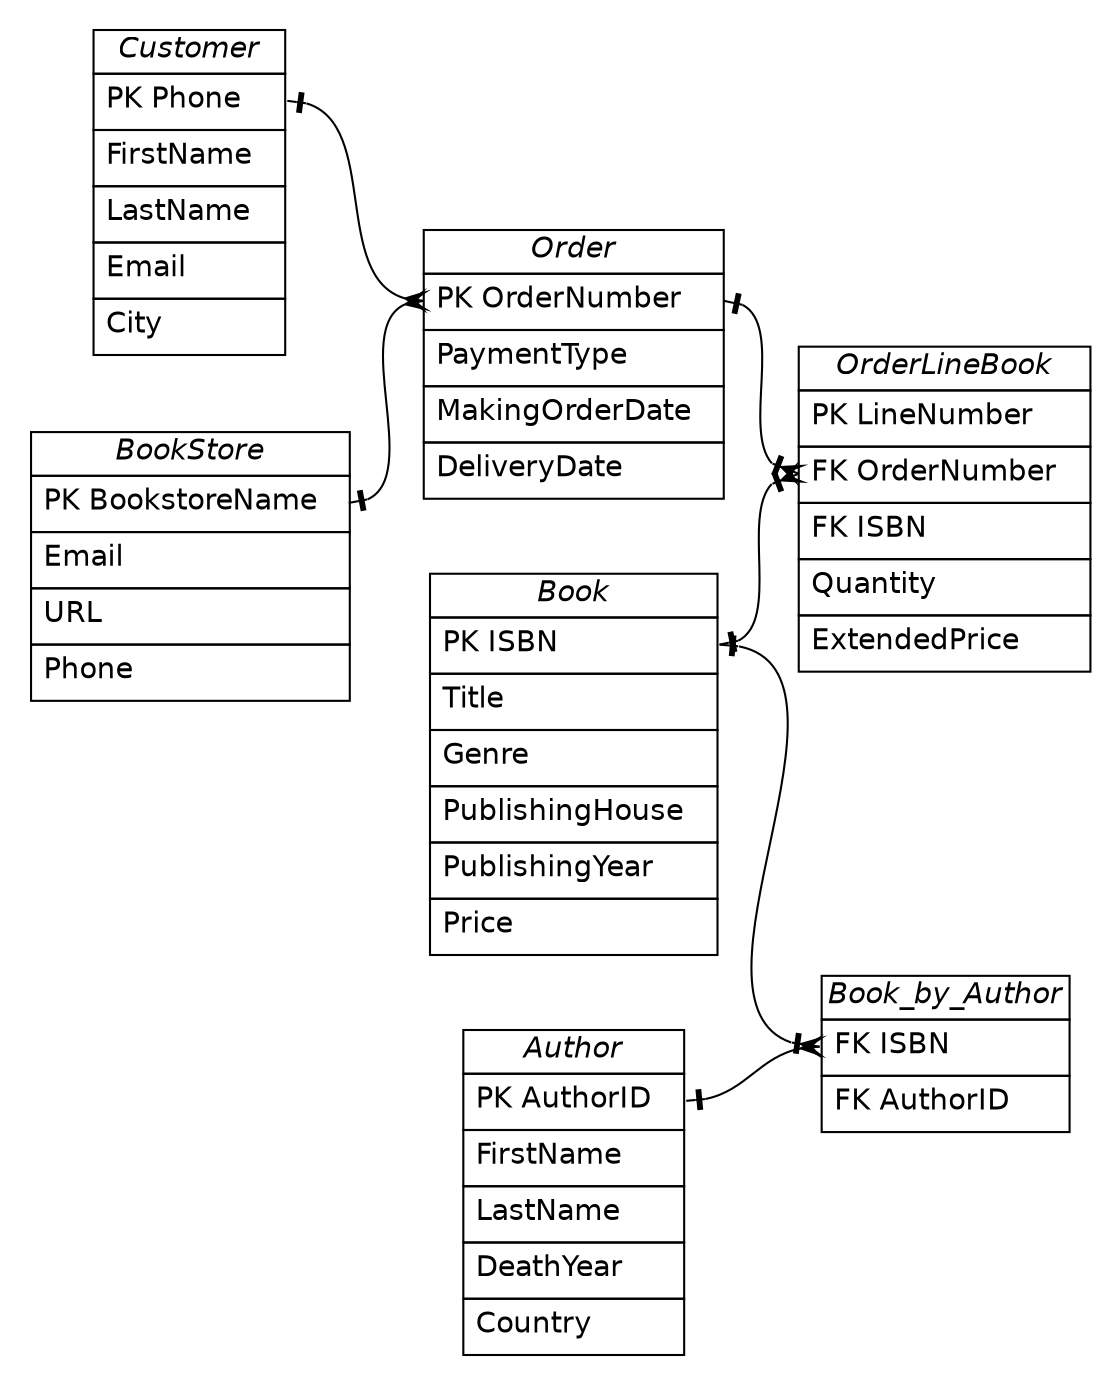 /* created with ERDot < https://github.com/ehne/ERDot > */
digraph G {
    graph [
        nodesep=0.5;
        rankdir="LR";
        concentrate=true;
        splines="spline";
        fontname="Helvetica";
        pad="0.2,0.2",
        label="",
        
    ];
    
    node [shape=plain, fontname="Helvetica"];
    edge [
        dir=both,
        fontsize=12,
        arrowsize=0.9,
        penwidth=1.0,
        labelangle=32,
        labeldistance=1.8,
        fontname="Helvetica"
    ];
    
    "Customer" [ label=<
        <table border="0" cellborder="1" cellspacing="0" >
        <tr><td><i>Customer</i></td></tr>
        <tr><td port="Phone" align="left" cellpadding="5">PK Phone <font color="grey60"> </font></td></tr>
        <tr><td port="FirstName" align="left" cellpadding="5">FirstName <font color="grey60"> </font></td></tr>
        <tr><td port="LastName" align="left" cellpadding="5">LastName <font color="grey60"> </font></td></tr>
        <tr><td port="Email" align="left" cellpadding="5">Email <font color="grey60"> </font></td></tr>
        <tr><td port="City" align="left" cellpadding="5">City <font color="grey60"> </font></td></tr>
    </table>>];
    "BookStore" [ label=<
        <table border="0" cellborder="1" cellspacing="0" >
        <tr><td><i>BookStore</i></td></tr>
        <tr><td port="BookstoreName" align="left" cellpadding="5">PK BookstoreName <font color="grey60"> </font></td></tr>
        <tr><td port="Email" align="left" cellpadding="5">Email <font color="grey60"> </font></td></tr>
        <tr><td port="URL" align="left" cellpadding="5">URL <font color="grey60"> </font></td></tr>
        <tr><td port="Phone" align="left" cellpadding="5">Phone <font color="grey60"> </font></td></tr>
    </table>>];
    "Order" [ label=<
        <table border="0" cellborder="1" cellspacing="0" >
        <tr><td><i>Order</i></td></tr>
        <tr><td port="OrderNumber" align="left" cellpadding="5">PK OrderNumber <font color="grey60"> </font></td></tr>
        <tr><td port="PaymentType" align="left" cellpadding="5">PaymentType <font color="grey60"> </font></td></tr>
        <tr><td port="MakingOrderDate" align="left" cellpadding="5">MakingOrderDate <font color="grey60"> </font></td></tr>
        <tr><td port="DeliveryDate" align="left" cellpadding="5">DeliveryDate <font color="grey60"> </font></td></tr>
    </table>>];
    "OrderLineBook" [ label=<
        <table border="0" cellborder="1" cellspacing="0" >
        <tr><td><i>OrderLineBook</i></td></tr>
        <tr><td port="LineNumber" align="left" cellpadding="5">PK LineNumber <font color="grey60"> </font></td></tr>
        <tr><td port="OrderNumber" align="left" cellpadding="5">FK OrderNumber <font color="grey60"> </font></td></tr>
        <tr><td port="ISBN" align="left" cellpadding="5">FK ISBN <font color="grey60"> </font></td></tr>
        <tr><td port="Quantity" align="left" cellpadding="5">Quantity <font color="grey60"> </font></td></tr>
        <tr><td port="ExtendedPrice" align="left" cellpadding="5">ExtendedPrice <font color="grey60"> </font></td></tr>
    </table>>];
    "Book" [ label=<
        <table border="0" cellborder="1" cellspacing="0" >
        <tr><td><i>Book</i></td></tr>
        <tr><td port="ISBN" align="left" cellpadding="5">PK ISBN <font color="grey60"> </font></td></tr>
        <tr><td port="Title" align="left" cellpadding="5">Title <font color="grey60"> </font></td></tr>
        <tr><td port="Genre" align="left" cellpadding="5">Genre <font color="grey60"> </font></td></tr>
        <tr><td port="PublishingHouse" align="left" cellpadding="5">PublishingHouse <font color="grey60"> </font></td></tr>
        <tr><td port="PublishingYear" align="left" cellpadding="5">PublishingYear <font color="grey60"> </font></td></tr>
        <tr><td port="Price" align="left" cellpadding="5">Price <font color="grey60"> </font></td></tr>
    </table>>];
    "Author" [ label=<
        <table border="0" cellborder="1" cellspacing="0" >
        <tr><td><i>Author</i></td></tr>
        <tr><td port="AuthorID" align="left" cellpadding="5">PK AuthorID <font color="grey60"> </font></td></tr>
        <tr><td port="FirstName" align="left" cellpadding="5">FirstName <font color="grey60"> </font></td></tr>
        <tr><td port="LastName" align="left" cellpadding="5">LastName <font color="grey60"> </font></td></tr>
        <tr><td port="DeathYear" align="left" cellpadding="5">DeathYear <font color="grey60"> </font></td></tr>
        <tr><td port="Country" align="left" cellpadding="5">Country <font color="grey60"> </font></td></tr>
    </table>>];
    "Book_by_Author" [ label=<
        <table border="0" cellborder="1" cellspacing="0" >
        <tr><td><i>Book_by_Author</i></td></tr>
        <tr><td port="ISBN" align="left" cellpadding="5">FK ISBN <font color="grey60"> </font></td></tr>
        <tr><td port="AuthorID" align="left" cellpadding="5">FK AuthorID <font color="grey60"> </font></td></tr>
    </table>>];

    
    "Customer":"Phone"->"Order":"OrderNumber" [
        arrowhead=ocrow,

        arrowtail=noneotee,
    ];

    
    "BookStore":"BookstoreName"->"Order":"OrderNumber" [
        arrowhead=ocrow,

        arrowtail=noneotee,
    ];

    
    "Order":"OrderNumber"->"OrderLineBook":"OrderNumber" [
        arrowhead=ocrowtee,

        arrowtail=noneotee,
    ];

    
    "Book":"ISBN"->"OrderLineBook":"OrderNumber" [
        arrowhead=ocrowtee,

        arrowtail=noneotee,
    ];

    
    "Book":"ISBN"->"Book_by_Author":"ISBN" [
        arrowhead=ocrowtee,

        arrowtail=noneotee,
    ];

    
    "Author":"AuthorID"->"Book_by_Author":"ISBN" [
        arrowhead=ocrow,

        arrowtail=noneotee,
    ];



    

}

